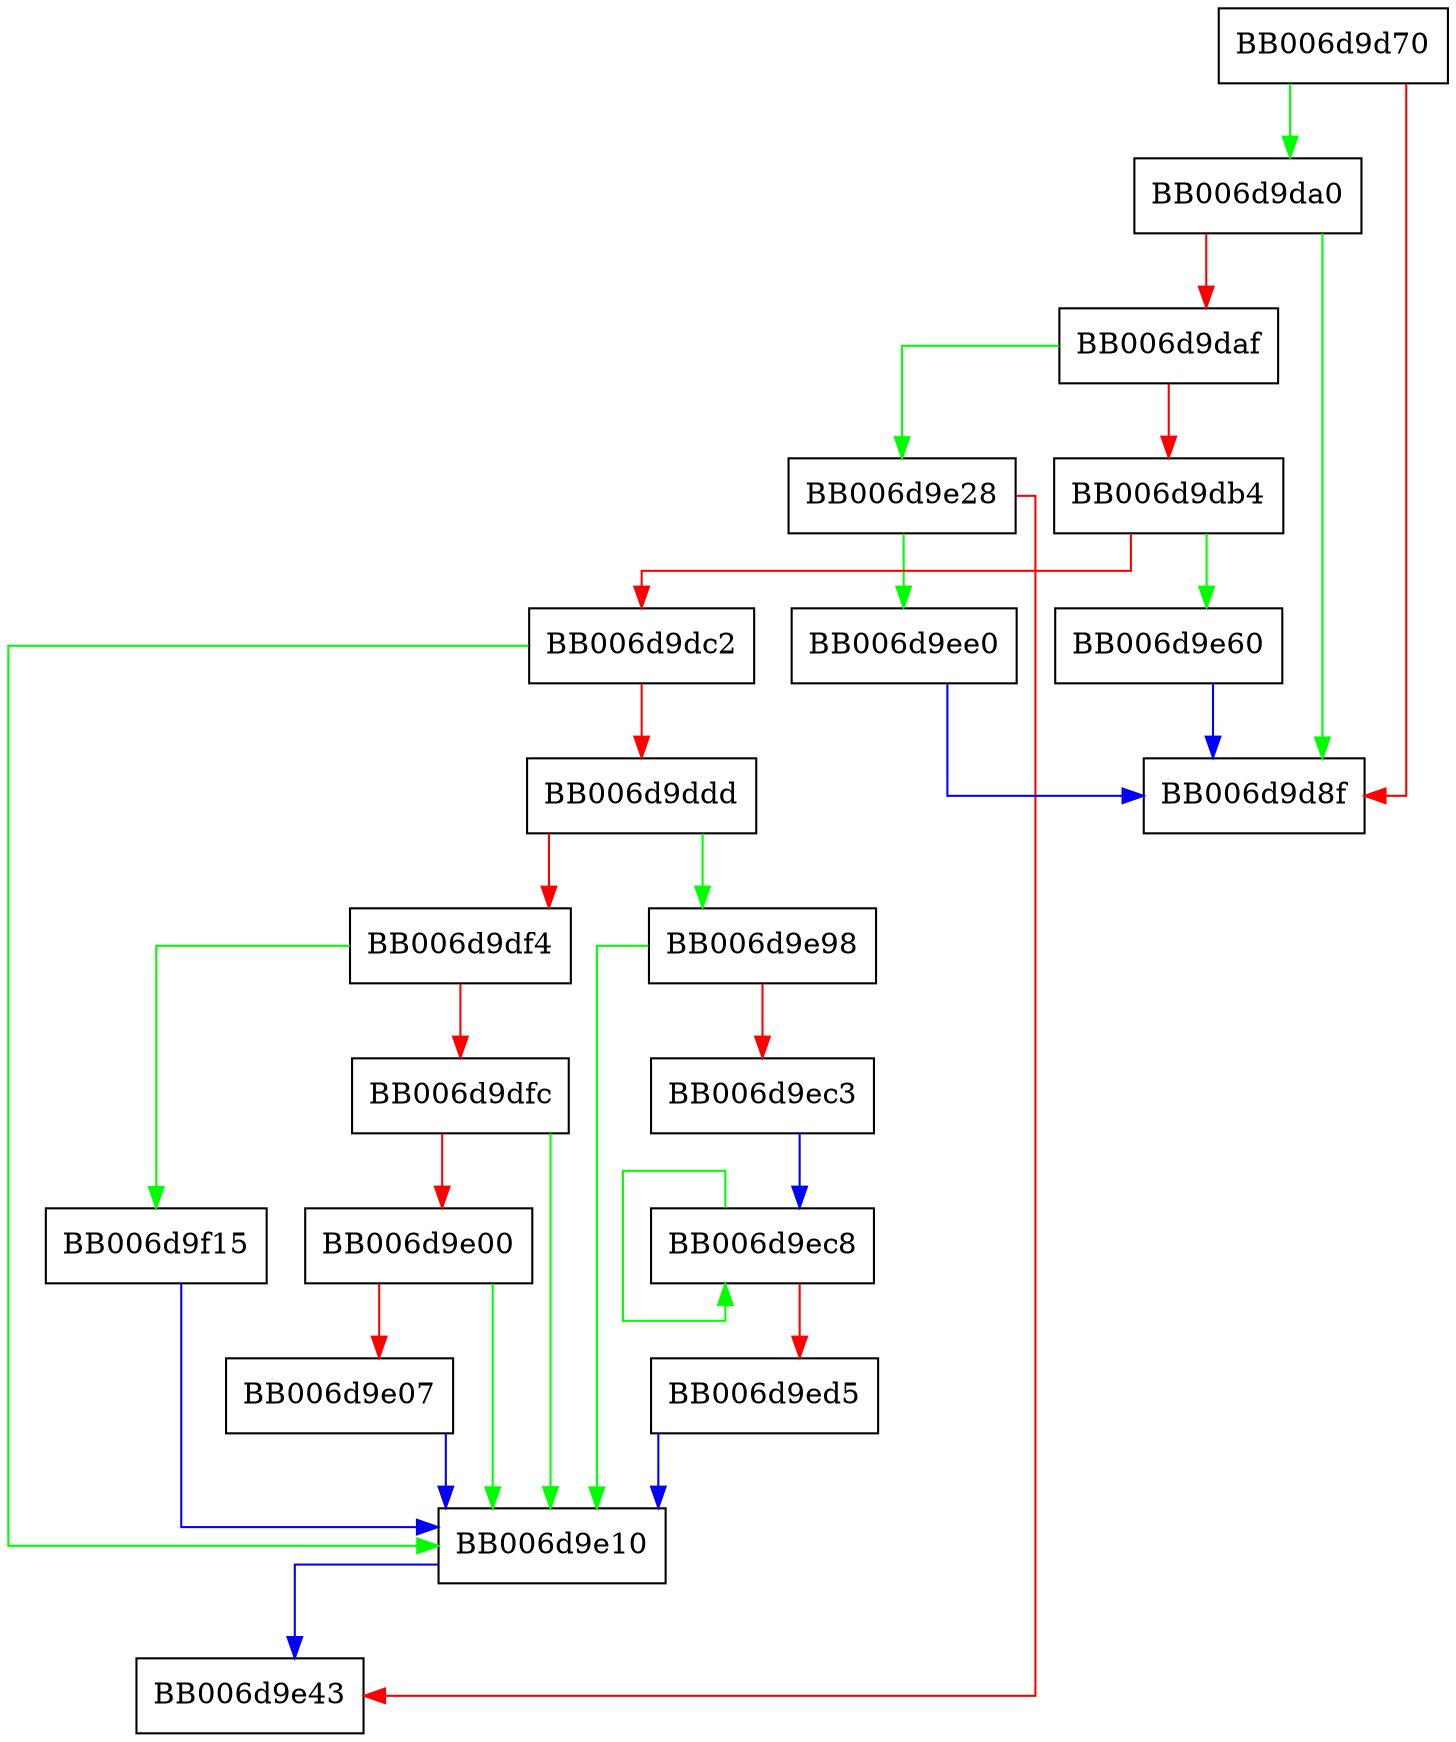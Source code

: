 digraph blake2_mac_init {
  node [shape="box"];
  graph [splines=ortho];
  BB006d9d70 -> BB006d9da0 [color="green"];
  BB006d9d70 -> BB006d9d8f [color="red"];
  BB006d9da0 -> BB006d9d8f [color="green"];
  BB006d9da0 -> BB006d9daf [color="red"];
  BB006d9daf -> BB006d9e28 [color="green"];
  BB006d9daf -> BB006d9db4 [color="red"];
  BB006d9db4 -> BB006d9e60 [color="green"];
  BB006d9db4 -> BB006d9dc2 [color="red"];
  BB006d9dc2 -> BB006d9e10 [color="green"];
  BB006d9dc2 -> BB006d9ddd [color="red"];
  BB006d9ddd -> BB006d9e98 [color="green"];
  BB006d9ddd -> BB006d9df4 [color="red"];
  BB006d9df4 -> BB006d9f15 [color="green"];
  BB006d9df4 -> BB006d9dfc [color="red"];
  BB006d9dfc -> BB006d9e10 [color="green"];
  BB006d9dfc -> BB006d9e00 [color="red"];
  BB006d9e00 -> BB006d9e10 [color="green"];
  BB006d9e00 -> BB006d9e07 [color="red"];
  BB006d9e07 -> BB006d9e10 [color="blue"];
  BB006d9e10 -> BB006d9e43 [color="blue"];
  BB006d9e28 -> BB006d9ee0 [color="green"];
  BB006d9e28 -> BB006d9e43 [color="red"];
  BB006d9e60 -> BB006d9d8f [color="blue"];
  BB006d9e98 -> BB006d9e10 [color="green"];
  BB006d9e98 -> BB006d9ec3 [color="red"];
  BB006d9ec3 -> BB006d9ec8 [color="blue"];
  BB006d9ec8 -> BB006d9ec8 [color="green"];
  BB006d9ec8 -> BB006d9ed5 [color="red"];
  BB006d9ed5 -> BB006d9e10 [color="blue"];
  BB006d9ee0 -> BB006d9d8f [color="blue"];
  BB006d9f15 -> BB006d9e10 [color="blue"];
}